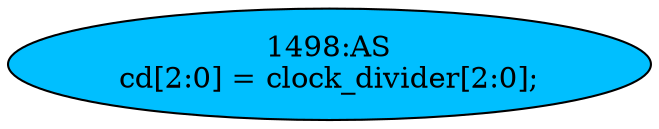 strict digraph "" {
	node [label="\N"];
	"1498:AS"	 [ast="<pyverilog.vparser.ast.Assign object at 0x7fd773262d50>",
		def_var="['cd']",
		fillcolor=deepskyblue,
		label="1498:AS
cd[2:0] = clock_divider[2:0];",
		statements="[]",
		style=filled,
		typ=Assign,
		use_var="['clock_divider']"];
}
